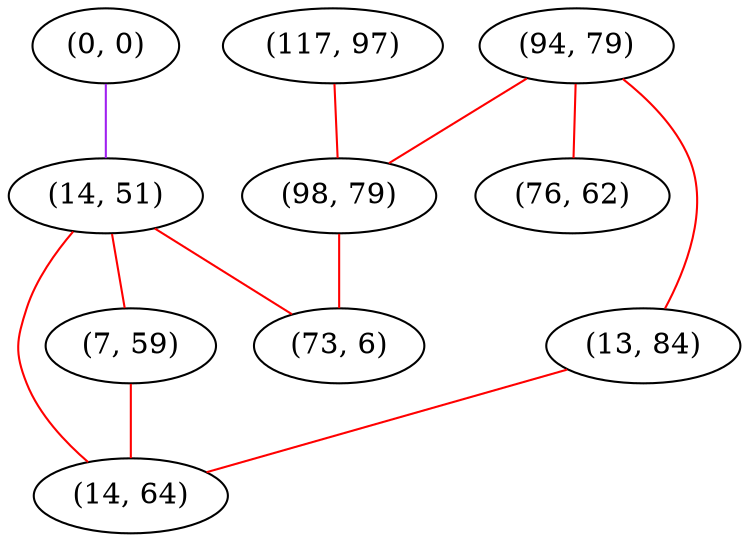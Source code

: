graph "" {
"(0, 0)";
"(94, 79)";
"(14, 51)";
"(7, 59)";
"(76, 62)";
"(117, 97)";
"(98, 79)";
"(13, 84)";
"(73, 6)";
"(14, 64)";
"(0, 0)" -- "(14, 51)"  [color=purple, key=0, weight=4];
"(94, 79)" -- "(98, 79)"  [color=red, key=0, weight=1];
"(94, 79)" -- "(13, 84)"  [color=red, key=0, weight=1];
"(94, 79)" -- "(76, 62)"  [color=red, key=0, weight=1];
"(14, 51)" -- "(7, 59)"  [color=red, key=0, weight=1];
"(14, 51)" -- "(73, 6)"  [color=red, key=0, weight=1];
"(14, 51)" -- "(14, 64)"  [color=red, key=0, weight=1];
"(7, 59)" -- "(14, 64)"  [color=red, key=0, weight=1];
"(117, 97)" -- "(98, 79)"  [color=red, key=0, weight=1];
"(98, 79)" -- "(73, 6)"  [color=red, key=0, weight=1];
"(13, 84)" -- "(14, 64)"  [color=red, key=0, weight=1];
}
